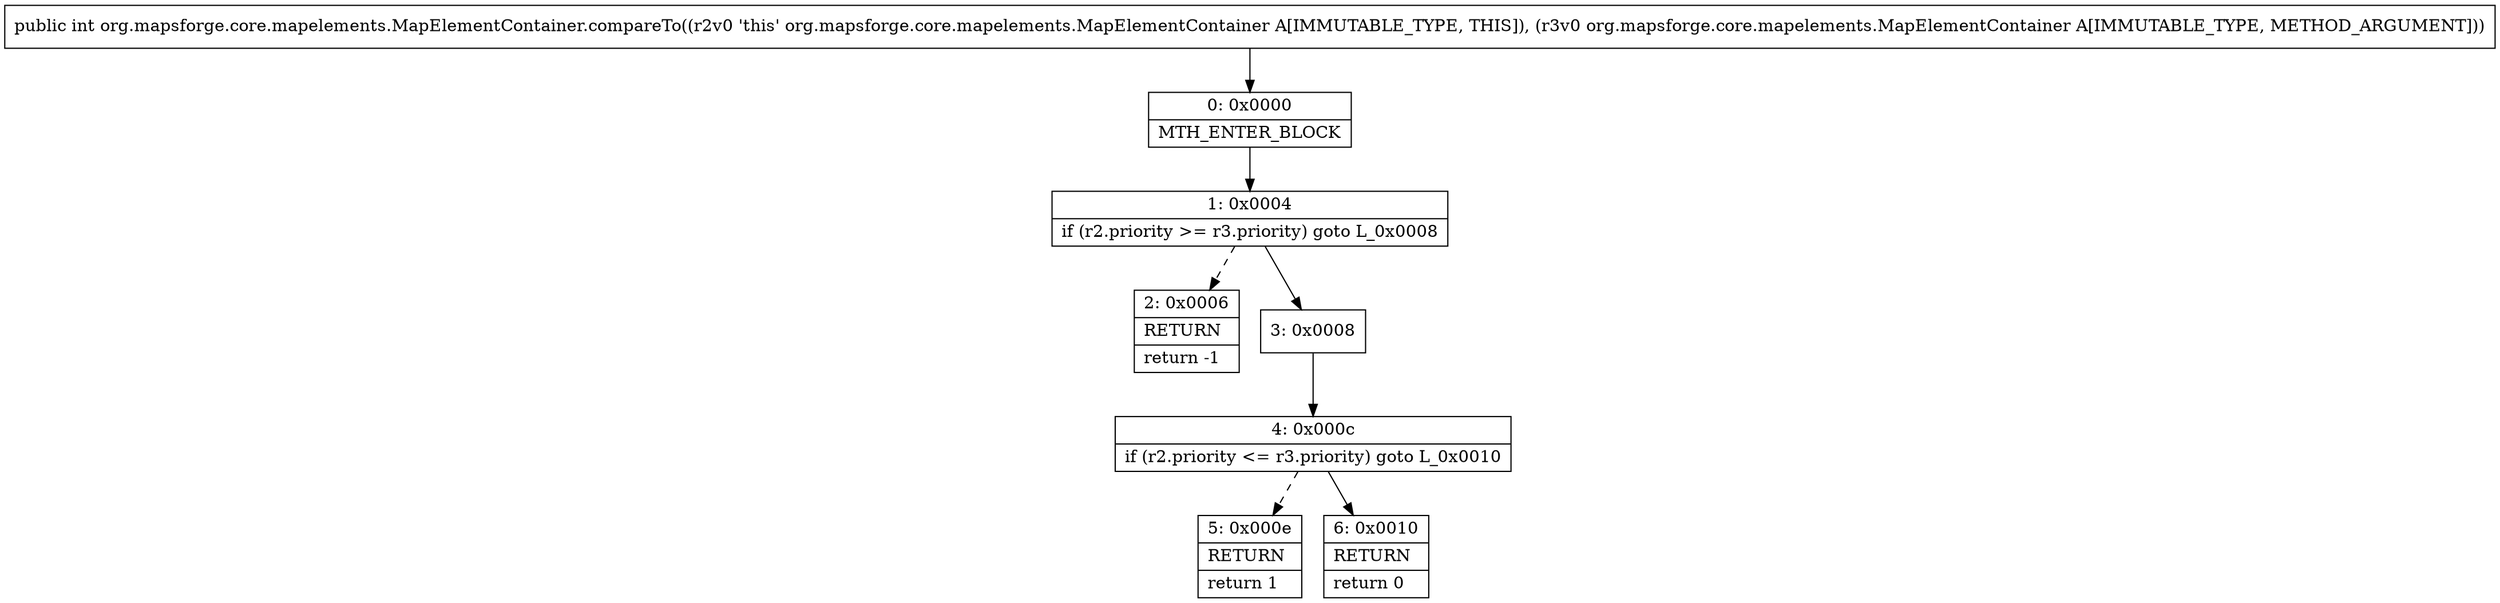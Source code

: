 digraph "CFG fororg.mapsforge.core.mapelements.MapElementContainer.compareTo(Lorg\/mapsforge\/core\/mapelements\/MapElementContainer;)I" {
Node_0 [shape=record,label="{0\:\ 0x0000|MTH_ENTER_BLOCK\l}"];
Node_1 [shape=record,label="{1\:\ 0x0004|if (r2.priority \>= r3.priority) goto L_0x0008\l}"];
Node_2 [shape=record,label="{2\:\ 0x0006|RETURN\l|return \-1\l}"];
Node_3 [shape=record,label="{3\:\ 0x0008}"];
Node_4 [shape=record,label="{4\:\ 0x000c|if (r2.priority \<= r3.priority) goto L_0x0010\l}"];
Node_5 [shape=record,label="{5\:\ 0x000e|RETURN\l|return 1\l}"];
Node_6 [shape=record,label="{6\:\ 0x0010|RETURN\l|return 0\l}"];
MethodNode[shape=record,label="{public int org.mapsforge.core.mapelements.MapElementContainer.compareTo((r2v0 'this' org.mapsforge.core.mapelements.MapElementContainer A[IMMUTABLE_TYPE, THIS]), (r3v0 org.mapsforge.core.mapelements.MapElementContainer A[IMMUTABLE_TYPE, METHOD_ARGUMENT])) }"];
MethodNode -> Node_0;
Node_0 -> Node_1;
Node_1 -> Node_2[style=dashed];
Node_1 -> Node_3;
Node_3 -> Node_4;
Node_4 -> Node_5[style=dashed];
Node_4 -> Node_6;
}

